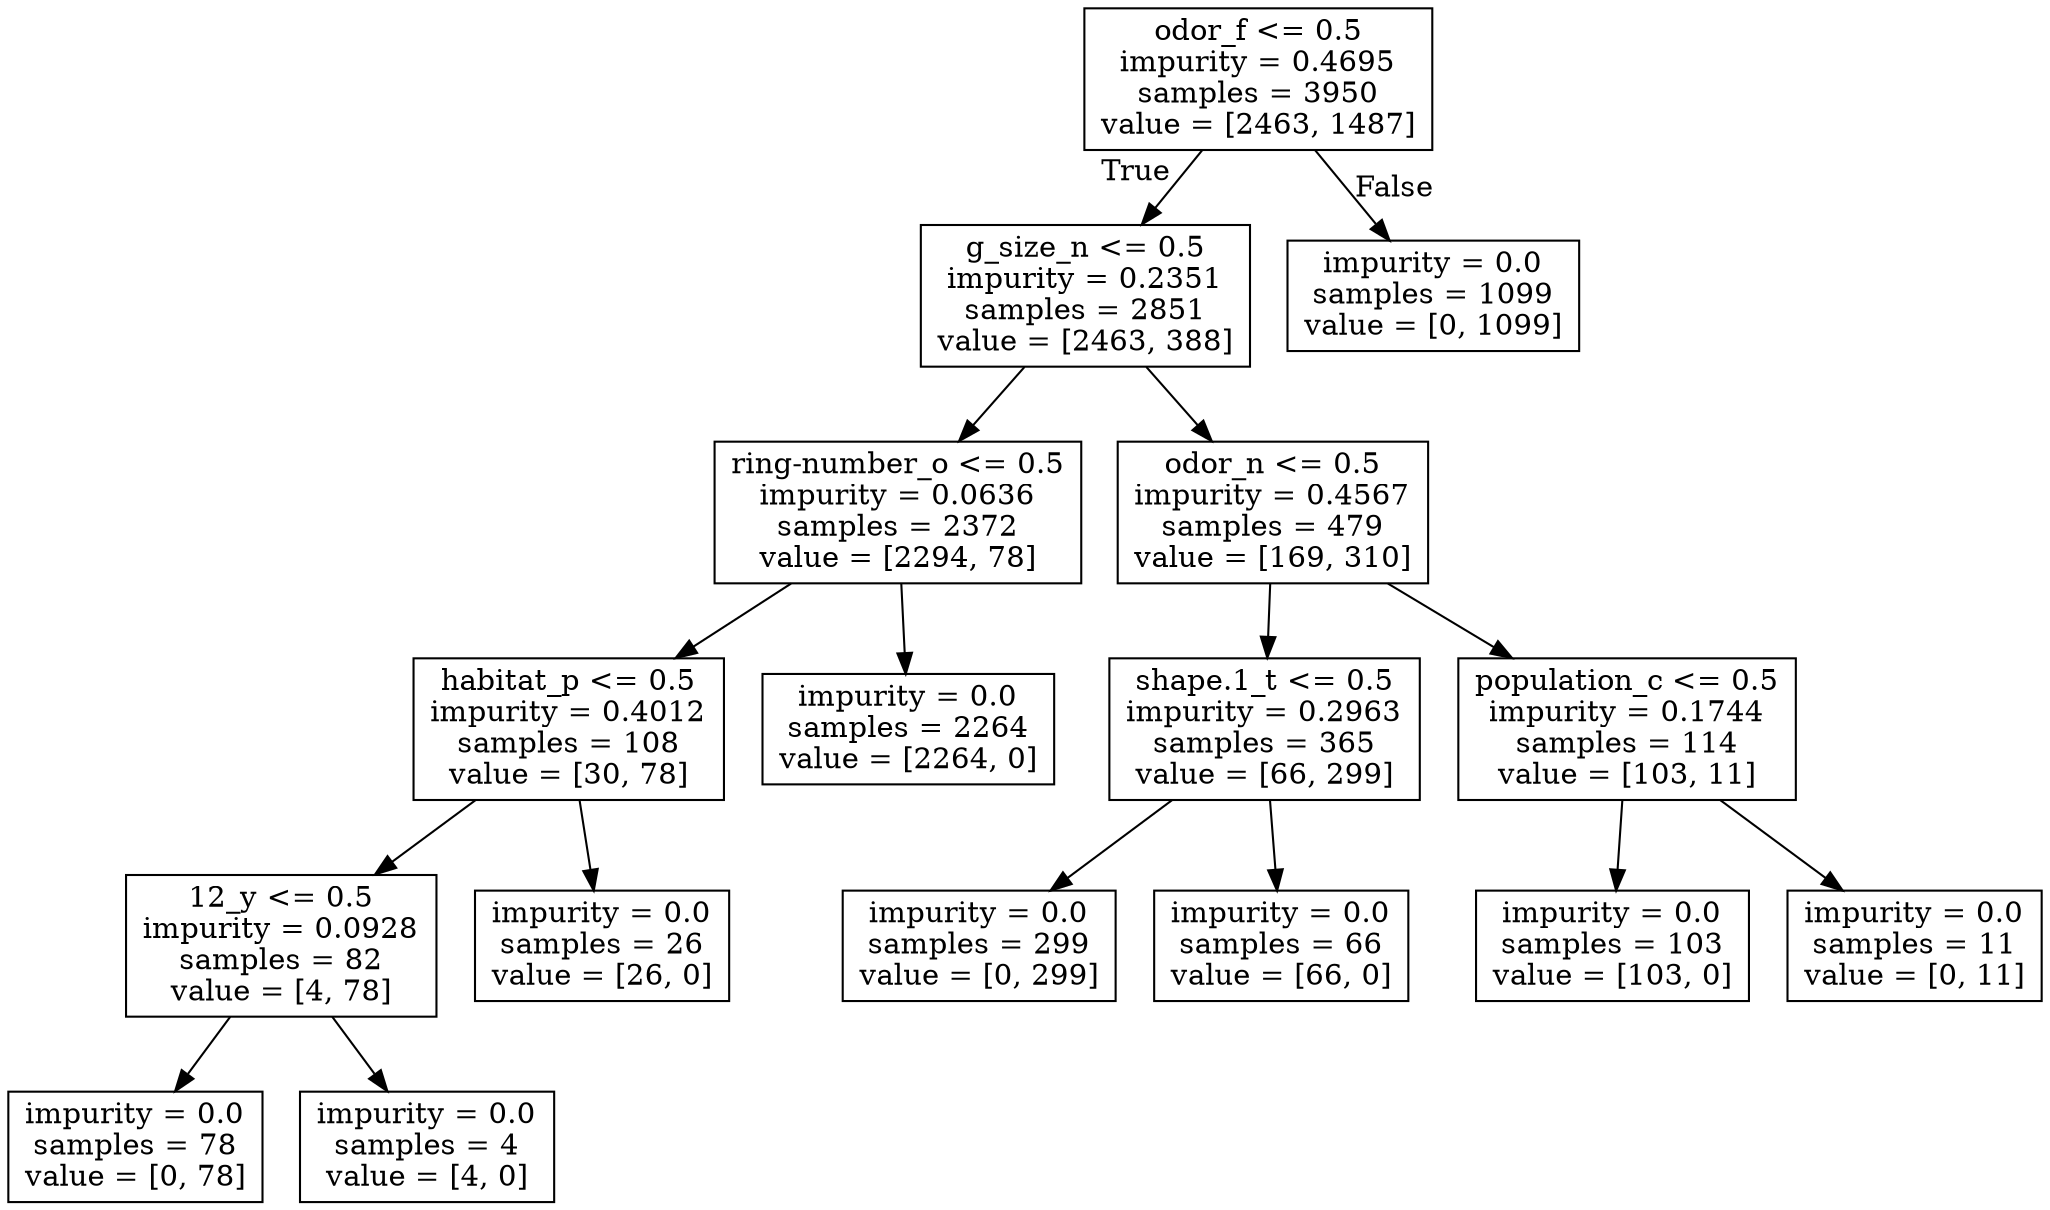 digraph Tree {
node [shape=box] ;
0 [label="odor_f <= 0.5\nimpurity = 0.4695\nsamples = 3950\nvalue = [2463, 1487]"] ;
1 [label="g_size_n <= 0.5\nimpurity = 0.2351\nsamples = 2851\nvalue = [2463, 388]"] ;
0 -> 1 [labeldistance=2.5, labelangle=45, headlabel="True"] ;
2 [label="ring-number_o <= 0.5\nimpurity = 0.0636\nsamples = 2372\nvalue = [2294, 78]"] ;
1 -> 2 ;
3 [label="habitat_p <= 0.5\nimpurity = 0.4012\nsamples = 108\nvalue = [30, 78]"] ;
2 -> 3 ;
4 [label="12_y <= 0.5\nimpurity = 0.0928\nsamples = 82\nvalue = [4, 78]"] ;
3 -> 4 ;
5 [label="impurity = 0.0\nsamples = 78\nvalue = [0, 78]"] ;
4 -> 5 ;
6 [label="impurity = 0.0\nsamples = 4\nvalue = [4, 0]"] ;
4 -> 6 ;
7 [label="impurity = 0.0\nsamples = 26\nvalue = [26, 0]"] ;
3 -> 7 ;
8 [label="impurity = 0.0\nsamples = 2264\nvalue = [2264, 0]"] ;
2 -> 8 ;
9 [label="odor_n <= 0.5\nimpurity = 0.4567\nsamples = 479\nvalue = [169, 310]"] ;
1 -> 9 ;
10 [label="shape.1_t <= 0.5\nimpurity = 0.2963\nsamples = 365\nvalue = [66, 299]"] ;
9 -> 10 ;
11 [label="impurity = 0.0\nsamples = 299\nvalue = [0, 299]"] ;
10 -> 11 ;
12 [label="impurity = 0.0\nsamples = 66\nvalue = [66, 0]"] ;
10 -> 12 ;
13 [label="population_c <= 0.5\nimpurity = 0.1744\nsamples = 114\nvalue = [103, 11]"] ;
9 -> 13 ;
14 [label="impurity = 0.0\nsamples = 103\nvalue = [103, 0]"] ;
13 -> 14 ;
15 [label="impurity = 0.0\nsamples = 11\nvalue = [0, 11]"] ;
13 -> 15 ;
16 [label="impurity = 0.0\nsamples = 1099\nvalue = [0, 1099]"] ;
0 -> 16 [labeldistance=2.5, labelangle=-45, headlabel="False"] ;
}